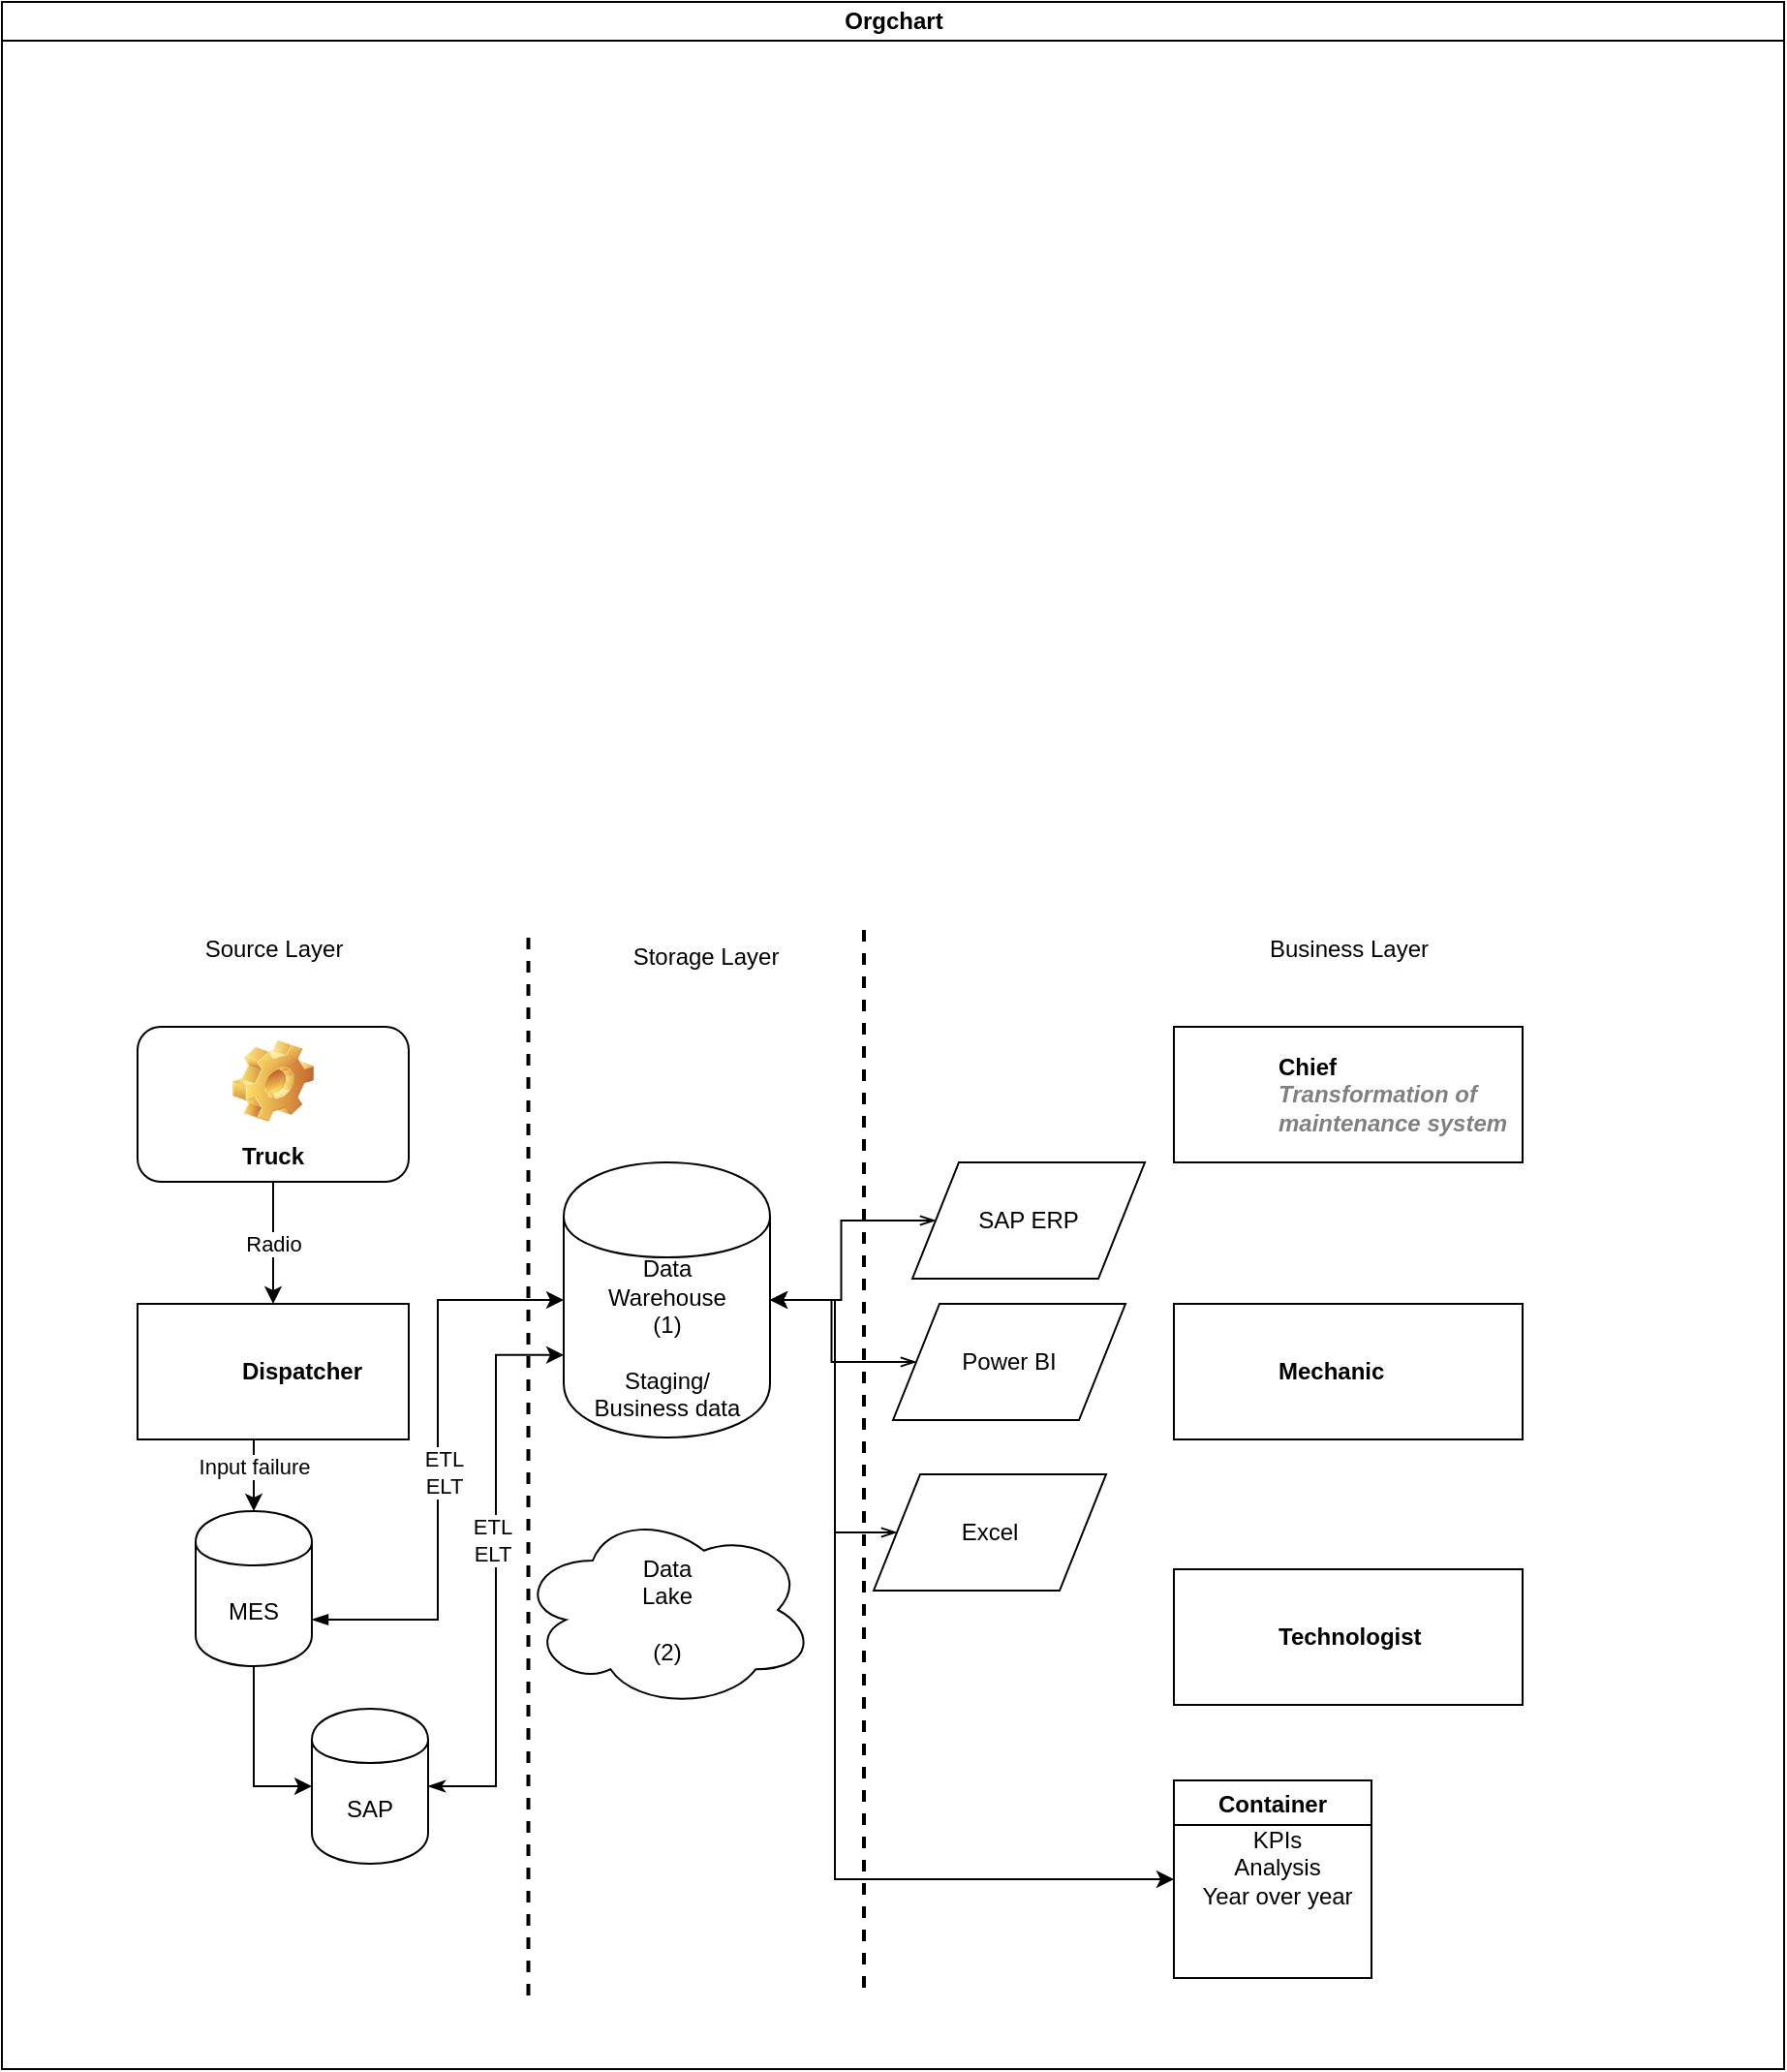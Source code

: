 <mxfile version="13.0.3" type="device"><diagram id="prtHgNgQTEPvFCAcTncT" name="Page-1"><mxGraphModel dx="1113" dy="2022" grid="1" gridSize="10" guides="1" tooltips="1" connect="1" arrows="1" fold="1" page="1" pageScale="1" pageWidth="827" pageHeight="1169" math="0" shadow="0"><root><mxCell id="0"/><mxCell id="1" parent="0"/><mxCell id="dNxyNK7c78bLwvsdeMH5-11" value="Orgchart" style="swimlane;html=1;startSize=20;horizontal=1;containerType=tree;glass=0;" parent="1" vertex="1"><mxGeometry x="20" y="-220" width="920" height="1067" as="geometry"/></mxCell><mxCell id="JEDs2vplgO4rSZOIAt3P-18" value="Radio" style="edgeStyle=orthogonalEdgeStyle;rounded=0;orthogonalLoop=1;jettySize=auto;html=1;exitX=0.5;exitY=1;exitDx=0;exitDy=0;entryX=0.5;entryY=0;entryDx=0;entryDy=0;" edge="1" parent="dNxyNK7c78bLwvsdeMH5-11" source="JEDs2vplgO4rSZOIAt3P-4" target="JEDs2vplgO4rSZOIAt3P-17"><mxGeometry relative="1" as="geometry"/></mxCell><mxCell id="JEDs2vplgO4rSZOIAt3P-4" value="Truck" style="label;whiteSpace=wrap;html=1;align=center;verticalAlign=bottom;spacingLeft=0;spacingBottom=4;imageAlign=center;imageVerticalAlign=top;image=img/clipart/Gear_128x128.png" vertex="1" parent="dNxyNK7c78bLwvsdeMH5-11"><mxGeometry x="70" y="529" width="140" height="80" as="geometry"/></mxCell><mxCell id="JEDs2vplgO4rSZOIAt3P-20" value="Input failure" style="edgeStyle=orthogonalEdgeStyle;rounded=0;orthogonalLoop=1;jettySize=auto;html=1;exitX=0.5;exitY=1;exitDx=0;exitDy=0;entryX=0.5;entryY=0;entryDx=0;entryDy=0;" edge="1" parent="dNxyNK7c78bLwvsdeMH5-11" source="JEDs2vplgO4rSZOIAt3P-17" target="JEDs2vplgO4rSZOIAt3P-19"><mxGeometry relative="1" as="geometry"/></mxCell><UserObject label="Dispatcher" name="Evan Miller" position="CFO" location="Office 1" email="me@example.com" placeholders="1" id="JEDs2vplgO4rSZOIAt3P-17"><mxCell style="label;image=https://cdn3.iconfinder.com/data/icons/user-avatars-1/512/users-9-2-128.png;whiteSpace=wrap;html=1;rounded=0;glass=0;treeMoving=1;treeFolding=1;" vertex="1" parent="dNxyNK7c78bLwvsdeMH5-11"><mxGeometry x="70" y="672" width="140" height="70" as="geometry"/></mxCell></UserObject><mxCell id="JEDs2vplgO4rSZOIAt3P-42" style="edgeStyle=orthogonalEdgeStyle;rounded=0;orthogonalLoop=1;jettySize=auto;html=1;exitX=1;exitY=0.7;exitDx=0;exitDy=0;entryX=0;entryY=0.5;entryDx=0;entryDy=0;" edge="1" parent="dNxyNK7c78bLwvsdeMH5-11" source="JEDs2vplgO4rSZOIAt3P-19" target="JEDs2vplgO4rSZOIAt3P-41"><mxGeometry relative="1" as="geometry"><Array as="points"><mxPoint x="130" y="835"/><mxPoint x="130" y="921"/></Array></mxGeometry></mxCell><mxCell id="JEDs2vplgO4rSZOIAt3P-45" style="edgeStyle=orthogonalEdgeStyle;rounded=0;orthogonalLoop=1;jettySize=auto;html=1;exitX=1;exitY=0.7;exitDx=0;exitDy=0;entryX=0;entryY=0.5;entryDx=0;entryDy=0;startArrow=blockThin;startFill=1;" edge="1" parent="dNxyNK7c78bLwvsdeMH5-11" source="JEDs2vplgO4rSZOIAt3P-19" target="JEDs2vplgO4rSZOIAt3P-39"><mxGeometry relative="1" as="geometry"><Array as="points"><mxPoint x="225" y="835"/><mxPoint x="225" y="670"/></Array></mxGeometry></mxCell><mxCell id="JEDs2vplgO4rSZOIAt3P-47" value="ETL&lt;br&gt;ELT" style="edgeLabel;html=1;align=center;verticalAlign=middle;resizable=0;points=[];" vertex="1" connectable="0" parent="JEDs2vplgO4rSZOIAt3P-45"><mxGeometry x="-0.042" y="-3" relative="1" as="geometry"><mxPoint as="offset"/></mxGeometry></mxCell><mxCell id="JEDs2vplgO4rSZOIAt3P-19" value="MES" style="shape=cylinder;whiteSpace=wrap;html=1;boundedLbl=1;backgroundOutline=1;" vertex="1" parent="dNxyNK7c78bLwvsdeMH5-11"><mxGeometry x="100" y="779" width="60" height="80" as="geometry"/></mxCell><UserObject label="Chief&lt;br&gt;&lt;font color=&quot;#808080&quot;&gt;&lt;i&gt;Transformation of maintenance system&lt;/i&gt;&lt;/font&gt;" name="Evan Miller" position="CFO" location="Office 1" email="me@example.com" placeholders="1" link="https://www.draw.io" id="JEDs2vplgO4rSZOIAt3P-25"><mxCell style="label;image=https://cdn3.iconfinder.com/data/icons/user-avatars-1/512/users-9-2-128.png;whiteSpace=wrap;html=1;rounded=0;glass=0;treeMoving=1;treeFolding=1;" vertex="1" parent="dNxyNK7c78bLwvsdeMH5-11"><mxGeometry x="605" y="529" width="180" height="70" as="geometry"/></mxCell></UserObject><UserObject label="Mechanic" name="Evan Miller" position="CFO" location="Office 1" email="me@example.com" placeholders="1" link="https://www.draw.io" id="JEDs2vplgO4rSZOIAt3P-26"><mxCell style="label;image=https://cdn3.iconfinder.com/data/icons/user-avatars-1/512/users-9-2-128.png;whiteSpace=wrap;html=1;rounded=0;glass=0;treeMoving=1;treeFolding=1;" vertex="1" parent="dNxyNK7c78bLwvsdeMH5-11"><mxGeometry x="605" y="672" width="180" height="70" as="geometry"/></mxCell></UserObject><UserObject label="Technologist" name="Evan Miller" position="CFO" location="Office 1" email="me@example.com" placeholders="1" link="https://www.draw.io" id="JEDs2vplgO4rSZOIAt3P-27"><mxCell style="label;image=https://cdn3.iconfinder.com/data/icons/user-avatars-1/512/users-9-2-128.png;whiteSpace=wrap;html=1;rounded=0;glass=0;treeMoving=1;treeFolding=1;" vertex="1" parent="dNxyNK7c78bLwvsdeMH5-11"><mxGeometry x="605" y="809" width="180" height="70" as="geometry"/></mxCell></UserObject><mxCell id="JEDs2vplgO4rSZOIAt3P-28" value="Source Layer" style="text;html=1;align=center;verticalAlign=middle;resizable=0;points=[];autosize=1;" vertex="1" parent="dNxyNK7c78bLwvsdeMH5-11"><mxGeometry x="95" y="479" width="90" height="20" as="geometry"/></mxCell><mxCell id="JEDs2vplgO4rSZOIAt3P-30" value="Business Layer" style="text;html=1;align=center;verticalAlign=middle;resizable=0;points=[];autosize=1;" vertex="1" parent="dNxyNK7c78bLwvsdeMH5-11"><mxGeometry x="645" y="479" width="100" height="20" as="geometry"/></mxCell><mxCell id="JEDs2vplgO4rSZOIAt3P-53" style="edgeStyle=orthogonalEdgeStyle;rounded=0;orthogonalLoop=1;jettySize=auto;html=1;exitX=0;exitY=0.5;exitDx=0;exitDy=0;entryX=1;entryY=0.5;entryDx=0;entryDy=0;startArrow=openThin;startFill=0;" edge="1" parent="dNxyNK7c78bLwvsdeMH5-11" source="JEDs2vplgO4rSZOIAt3P-32" target="JEDs2vplgO4rSZOIAt3P-39"><mxGeometry relative="1" as="geometry"/></mxCell><mxCell id="JEDs2vplgO4rSZOIAt3P-32" value="SAP ERP" style="shape=parallelogram;perimeter=parallelogramPerimeter;whiteSpace=wrap;html=1;" vertex="1" parent="dNxyNK7c78bLwvsdeMH5-11"><mxGeometry x="470" y="599" width="120" height="60" as="geometry"/></mxCell><mxCell id="JEDs2vplgO4rSZOIAt3P-54" style="edgeStyle=orthogonalEdgeStyle;rounded=0;orthogonalLoop=1;jettySize=auto;html=1;exitX=0;exitY=0.5;exitDx=0;exitDy=0;startArrow=openThin;startFill=0;" edge="1" parent="dNxyNK7c78bLwvsdeMH5-11" source="JEDs2vplgO4rSZOIAt3P-33" target="JEDs2vplgO4rSZOIAt3P-39"><mxGeometry relative="1" as="geometry"/></mxCell><mxCell id="JEDs2vplgO4rSZOIAt3P-33" value="Power BI" style="shape=parallelogram;perimeter=parallelogramPerimeter;whiteSpace=wrap;html=1;" vertex="1" parent="dNxyNK7c78bLwvsdeMH5-11"><mxGeometry x="460" y="672" width="120" height="60" as="geometry"/></mxCell><mxCell id="JEDs2vplgO4rSZOIAt3P-34" value="Excel" style="shape=parallelogram;perimeter=parallelogramPerimeter;whiteSpace=wrap;html=1;" vertex="1" parent="dNxyNK7c78bLwvsdeMH5-11"><mxGeometry x="450" y="760" width="120" height="60" as="geometry"/></mxCell><mxCell id="JEDs2vplgO4rSZOIAt3P-38" value="Storage Layer" style="text;html=1;align=center;verticalAlign=middle;resizable=0;points=[];autosize=1;" vertex="1" parent="dNxyNK7c78bLwvsdeMH5-11"><mxGeometry x="318" y="483" width="90" height="20" as="geometry"/></mxCell><mxCell id="JEDs2vplgO4rSZOIAt3P-50" style="edgeStyle=orthogonalEdgeStyle;rounded=0;orthogonalLoop=1;jettySize=auto;html=1;entryX=0;entryY=0.5;entryDx=0;entryDy=0;startArrow=openThin;startFill=0;exitX=1;exitY=0.5;exitDx=0;exitDy=0;" edge="1" parent="dNxyNK7c78bLwvsdeMH5-11" source="JEDs2vplgO4rSZOIAt3P-39" target="JEDs2vplgO4rSZOIAt3P-48"><mxGeometry relative="1" as="geometry"><mxPoint x="410" y="680" as="sourcePoint"/><Array as="points"><mxPoint x="430" y="670"/><mxPoint x="430" y="969"/></Array></mxGeometry></mxCell><mxCell id="JEDs2vplgO4rSZOIAt3P-39" value="Data&lt;br&gt;Warehouse&lt;br&gt;(1)&lt;br&gt;&lt;br&gt;Staging/&lt;br&gt;Business data" style="shape=cylinder;whiteSpace=wrap;html=1;boundedLbl=1;backgroundOutline=1;" vertex="1" parent="dNxyNK7c78bLwvsdeMH5-11"><mxGeometry x="290" y="599" width="106.5" height="142" as="geometry"/></mxCell><mxCell id="JEDs2vplgO4rSZOIAt3P-40" value="Data&lt;br&gt;Lake&lt;br&gt;&lt;br&gt;(2)" style="ellipse;shape=cloud;whiteSpace=wrap;html=1;" vertex="1" parent="dNxyNK7c78bLwvsdeMH5-11"><mxGeometry x="266.75" y="779" width="153" height="102" as="geometry"/></mxCell><mxCell id="JEDs2vplgO4rSZOIAt3P-43" style="edgeStyle=orthogonalEdgeStyle;rounded=0;orthogonalLoop=1;jettySize=auto;html=1;exitX=1;exitY=0.5;exitDx=0;exitDy=0;entryX=0;entryY=0.7;entryDx=0;entryDy=0;startArrow=classicThin;startFill=1;" edge="1" parent="dNxyNK7c78bLwvsdeMH5-11" source="JEDs2vplgO4rSZOIAt3P-41" target="JEDs2vplgO4rSZOIAt3P-39"><mxGeometry relative="1" as="geometry"/></mxCell><mxCell id="JEDs2vplgO4rSZOIAt3P-44" value="ETL&lt;br&gt;ELT" style="edgeLabel;html=1;align=center;verticalAlign=middle;resizable=0;points=[];" vertex="1" connectable="0" parent="JEDs2vplgO4rSZOIAt3P-43"><mxGeometry x="0.112" y="2" relative="1" as="geometry"><mxPoint as="offset"/></mxGeometry></mxCell><mxCell id="JEDs2vplgO4rSZOIAt3P-41" value="SAP" style="shape=cylinder;whiteSpace=wrap;html=1;boundedLbl=1;backgroundOutline=1;" vertex="1" parent="dNxyNK7c78bLwvsdeMH5-11"><mxGeometry x="160" y="881" width="60" height="80" as="geometry"/></mxCell><mxCell id="JEDs2vplgO4rSZOIAt3P-48" value="Container" style="swimlane;" vertex="1" parent="dNxyNK7c78bLwvsdeMH5-11"><mxGeometry x="605" y="918" width="102" height="102" as="geometry"/></mxCell><mxCell id="JEDs2vplgO4rSZOIAt3P-49" value="KPIs&lt;br&gt;Analysis&lt;br&gt;Year over year" style="text;html=1;align=center;verticalAlign=middle;resizable=0;points=[];autosize=1;" vertex="1" parent="JEDs2vplgO4rSZOIAt3P-48"><mxGeometry x="8" y="20" width="90" height="50" as="geometry"/></mxCell><mxCell id="JEDs2vplgO4rSZOIAt3P-51" value="" style="line;strokeWidth=2;direction=south;html=1;perimeter=backbonePerimeter;points=[];outlineConnect=0;dashed=1;" vertex="1" parent="dNxyNK7c78bLwvsdeMH5-11"><mxGeometry x="266.75" y="483" width="10" height="552" as="geometry"/></mxCell><mxCell id="JEDs2vplgO4rSZOIAt3P-52" value="" style="line;strokeWidth=2;direction=south;html=1;perimeter=backbonePerimeter;points=[];outlineConnect=0;dashed=1;" vertex="1" parent="dNxyNK7c78bLwvsdeMH5-11"><mxGeometry x="440" y="479" width="10" height="552" as="geometry"/></mxCell><mxCell id="JEDs2vplgO4rSZOIAt3P-56" style="edgeStyle=orthogonalEdgeStyle;rounded=0;orthogonalLoop=1;jettySize=auto;html=1;exitX=0;exitY=0.5;exitDx=0;exitDy=0;startArrow=openThin;startFill=0;endArrow=none;endFill=0;" edge="1" parent="1" source="JEDs2vplgO4rSZOIAt3P-34"><mxGeometry relative="1" as="geometry"><mxPoint x="450" y="490" as="targetPoint"/></mxGeometry></mxCell></root></mxGraphModel></diagram></mxfile>